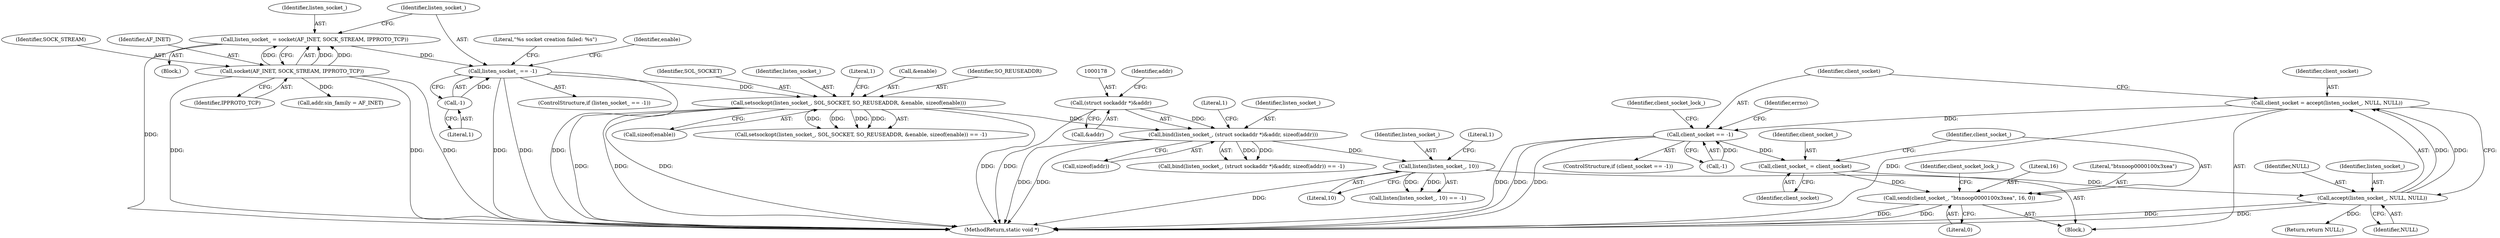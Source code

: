 digraph "0_Android_472271b153c5dc53c28beac55480a8d8434b2d5c_52@API" {
"1000209" [label="(Call,client_socket = accept(listen_socket_, NULL, NULL))"];
"1000211" [label="(Call,accept(listen_socket_, NULL, NULL))"];
"1000194" [label="(Call,listen(listen_socket_, 10))"];
"1000175" [label="(Call,bind(listen_socket_, (struct sockaddr *)&addr, sizeof(addr)))"];
"1000136" [label="(Call,setsockopt(listen_socket_, SOL_SOCKET, SO_REUSEADDR, &enable, sizeof(enable)))"];
"1000119" [label="(Call,listen_socket_ == -1)"];
"1000112" [label="(Call,listen_socket_ = socket(AF_INET, SOCK_STREAM, IPPROTO_TCP))"];
"1000114" [label="(Call,socket(AF_INET, SOCK_STREAM, IPPROTO_TCP))"];
"1000121" [label="(Call,-1)"];
"1000177" [label="(Call,(struct sockaddr *)&addr)"];
"1000216" [label="(Call,client_socket == -1)"];
"1000243" [label="(Call,client_socket_ = client_socket)"];
"1000246" [label="(Call,send(client_socket_, \"btsnoop\0\0\0\0\1\0\0\x3\xea\", 16, 0))"];
"1000114" [label="(Call,socket(AF_INET, SOCK_STREAM, IPPROTO_TCP))"];
"1000137" [label="(Identifier,listen_socket_)"];
"1000184" [label="(Literal,1)"];
"1000136" [label="(Call,setsockopt(listen_socket_, SOL_SOCKET, SO_REUSEADDR, &enable, sizeof(enable)))"];
"1000179" [label="(Call,&addr)"];
"1000217" [label="(Identifier,client_socket)"];
"1000213" [label="(Identifier,NULL)"];
"1000214" [label="(Identifier,NULL)"];
"1000224" [label="(Identifier,errno)"];
"1000239" [label="(Identifier,client_socket_lock_)"];
"1000113" [label="(Identifier,listen_socket_)"];
"1000260" [label="(MethodReturn,static void *)"];
"1000125" [label="(Literal,\"%s socket creation failed: %s\")"];
"1000117" [label="(Identifier,IPPROTO_TCP)"];
"1000216" [label="(Call,client_socket == -1)"];
"1000193" [label="(Call,listen(listen_socket_, 10) == -1)"];
"1000145" [label="(Literal,1)"];
"1000245" [label="(Identifier,client_socket)"];
"1000174" [label="(Call,bind(listen_socket_, (struct sockaddr *)&addr, sizeof(addr)) == -1)"];
"1000116" [label="(Identifier,SOCK_STREAM)"];
"1000243" [label="(Call,client_socket_ = client_socket)"];
"1000246" [label="(Call,send(client_socket_, \"btsnoop\0\0\0\0\1\0\0\x3\xea\", 16, 0))"];
"1000215" [label="(ControlStructure,if (client_socket == -1))"];
"1000132" [label="(Identifier,enable)"];
"1000120" [label="(Identifier,listen_socket_)"];
"1000248" [label="(Literal,\"btsnoop\0\0\0\0\1\0\0\x3\xea\")"];
"1000196" [label="(Literal,10)"];
"1000181" [label="(Call,sizeof(addr))"];
"1000177" [label="(Call,(struct sockaddr *)&addr)"];
"1000115" [label="(Identifier,AF_INET)"];
"1000212" [label="(Identifier,listen_socket_)"];
"1000142" [label="(Call,sizeof(enable))"];
"1000209" [label="(Call,client_socket = accept(listen_socket_, NULL, NULL))"];
"1000247" [label="(Identifier,client_socket_)"];
"1000195" [label="(Identifier,listen_socket_)"];
"1000198" [label="(Literal,1)"];
"1000112" [label="(Call,listen_socket_ = socket(AF_INET, SOCK_STREAM, IPPROTO_TCP))"];
"1000103" [label="(Block,)"];
"1000207" [label="(Block,)"];
"1000175" [label="(Call,bind(listen_socket_, (struct sockaddr *)&addr, sizeof(addr)))"];
"1000194" [label="(Call,listen(listen_socket_, 10))"];
"1000176" [label="(Identifier,listen_socket_)"];
"1000118" [label="(ControlStructure,if (listen_socket_ == -1))"];
"1000244" [label="(Identifier,client_socket_)"];
"1000140" [label="(Call,&enable)"];
"1000253" [label="(Identifier,client_socket_lock_)"];
"1000135" [label="(Call,setsockopt(listen_socket_, SOL_SOCKET, SO_REUSEADDR, &enable, sizeof(enable)) == -1)"];
"1000139" [label="(Identifier,SO_REUSEADDR)"];
"1000182" [label="(Identifier,addr)"];
"1000121" [label="(Call,-1)"];
"1000119" [label="(Call,listen_socket_ == -1)"];
"1000218" [label="(Call,-1)"];
"1000250" [label="(Literal,0)"];
"1000122" [label="(Literal,1)"];
"1000249" [label="(Literal,16)"];
"1000210" [label="(Identifier,client_socket)"];
"1000138" [label="(Identifier,SOL_SOCKET)"];
"1000154" [label="(Call,addr.sin_family = AF_INET)"];
"1000211" [label="(Call,accept(listen_socket_, NULL, NULL))"];
"1000258" [label="(Return,return NULL;)"];
"1000209" -> "1000207"  [label="AST: "];
"1000209" -> "1000211"  [label="CFG: "];
"1000210" -> "1000209"  [label="AST: "];
"1000211" -> "1000209"  [label="AST: "];
"1000217" -> "1000209"  [label="CFG: "];
"1000209" -> "1000260"  [label="DDG: "];
"1000211" -> "1000209"  [label="DDG: "];
"1000211" -> "1000209"  [label="DDG: "];
"1000209" -> "1000216"  [label="DDG: "];
"1000211" -> "1000214"  [label="CFG: "];
"1000212" -> "1000211"  [label="AST: "];
"1000213" -> "1000211"  [label="AST: "];
"1000214" -> "1000211"  [label="AST: "];
"1000211" -> "1000260"  [label="DDG: "];
"1000211" -> "1000260"  [label="DDG: "];
"1000194" -> "1000211"  [label="DDG: "];
"1000211" -> "1000258"  [label="DDG: "];
"1000194" -> "1000193"  [label="AST: "];
"1000194" -> "1000196"  [label="CFG: "];
"1000195" -> "1000194"  [label="AST: "];
"1000196" -> "1000194"  [label="AST: "];
"1000198" -> "1000194"  [label="CFG: "];
"1000194" -> "1000260"  [label="DDG: "];
"1000194" -> "1000193"  [label="DDG: "];
"1000194" -> "1000193"  [label="DDG: "];
"1000175" -> "1000194"  [label="DDG: "];
"1000175" -> "1000174"  [label="AST: "];
"1000175" -> "1000181"  [label="CFG: "];
"1000176" -> "1000175"  [label="AST: "];
"1000177" -> "1000175"  [label="AST: "];
"1000181" -> "1000175"  [label="AST: "];
"1000184" -> "1000175"  [label="CFG: "];
"1000175" -> "1000260"  [label="DDG: "];
"1000175" -> "1000260"  [label="DDG: "];
"1000175" -> "1000174"  [label="DDG: "];
"1000175" -> "1000174"  [label="DDG: "];
"1000136" -> "1000175"  [label="DDG: "];
"1000177" -> "1000175"  [label="DDG: "];
"1000136" -> "1000135"  [label="AST: "];
"1000136" -> "1000142"  [label="CFG: "];
"1000137" -> "1000136"  [label="AST: "];
"1000138" -> "1000136"  [label="AST: "];
"1000139" -> "1000136"  [label="AST: "];
"1000140" -> "1000136"  [label="AST: "];
"1000142" -> "1000136"  [label="AST: "];
"1000145" -> "1000136"  [label="CFG: "];
"1000136" -> "1000260"  [label="DDG: "];
"1000136" -> "1000260"  [label="DDG: "];
"1000136" -> "1000260"  [label="DDG: "];
"1000136" -> "1000260"  [label="DDG: "];
"1000136" -> "1000135"  [label="DDG: "];
"1000136" -> "1000135"  [label="DDG: "];
"1000136" -> "1000135"  [label="DDG: "];
"1000136" -> "1000135"  [label="DDG: "];
"1000119" -> "1000136"  [label="DDG: "];
"1000119" -> "1000118"  [label="AST: "];
"1000119" -> "1000121"  [label="CFG: "];
"1000120" -> "1000119"  [label="AST: "];
"1000121" -> "1000119"  [label="AST: "];
"1000125" -> "1000119"  [label="CFG: "];
"1000132" -> "1000119"  [label="CFG: "];
"1000119" -> "1000260"  [label="DDG: "];
"1000119" -> "1000260"  [label="DDG: "];
"1000119" -> "1000260"  [label="DDG: "];
"1000112" -> "1000119"  [label="DDG: "];
"1000121" -> "1000119"  [label="DDG: "];
"1000112" -> "1000103"  [label="AST: "];
"1000112" -> "1000114"  [label="CFG: "];
"1000113" -> "1000112"  [label="AST: "];
"1000114" -> "1000112"  [label="AST: "];
"1000120" -> "1000112"  [label="CFG: "];
"1000112" -> "1000260"  [label="DDG: "];
"1000114" -> "1000112"  [label="DDG: "];
"1000114" -> "1000112"  [label="DDG: "];
"1000114" -> "1000112"  [label="DDG: "];
"1000114" -> "1000117"  [label="CFG: "];
"1000115" -> "1000114"  [label="AST: "];
"1000116" -> "1000114"  [label="AST: "];
"1000117" -> "1000114"  [label="AST: "];
"1000114" -> "1000260"  [label="DDG: "];
"1000114" -> "1000260"  [label="DDG: "];
"1000114" -> "1000260"  [label="DDG: "];
"1000114" -> "1000154"  [label="DDG: "];
"1000121" -> "1000122"  [label="CFG: "];
"1000122" -> "1000121"  [label="AST: "];
"1000177" -> "1000179"  [label="CFG: "];
"1000178" -> "1000177"  [label="AST: "];
"1000179" -> "1000177"  [label="AST: "];
"1000182" -> "1000177"  [label="CFG: "];
"1000177" -> "1000260"  [label="DDG: "];
"1000216" -> "1000215"  [label="AST: "];
"1000216" -> "1000218"  [label="CFG: "];
"1000217" -> "1000216"  [label="AST: "];
"1000218" -> "1000216"  [label="AST: "];
"1000224" -> "1000216"  [label="CFG: "];
"1000239" -> "1000216"  [label="CFG: "];
"1000216" -> "1000260"  [label="DDG: "];
"1000216" -> "1000260"  [label="DDG: "];
"1000216" -> "1000260"  [label="DDG: "];
"1000218" -> "1000216"  [label="DDG: "];
"1000216" -> "1000243"  [label="DDG: "];
"1000243" -> "1000207"  [label="AST: "];
"1000243" -> "1000245"  [label="CFG: "];
"1000244" -> "1000243"  [label="AST: "];
"1000245" -> "1000243"  [label="AST: "];
"1000247" -> "1000243"  [label="CFG: "];
"1000243" -> "1000246"  [label="DDG: "];
"1000246" -> "1000207"  [label="AST: "];
"1000246" -> "1000250"  [label="CFG: "];
"1000247" -> "1000246"  [label="AST: "];
"1000248" -> "1000246"  [label="AST: "];
"1000249" -> "1000246"  [label="AST: "];
"1000250" -> "1000246"  [label="AST: "];
"1000253" -> "1000246"  [label="CFG: "];
"1000246" -> "1000260"  [label="DDG: "];
"1000246" -> "1000260"  [label="DDG: "];
}

